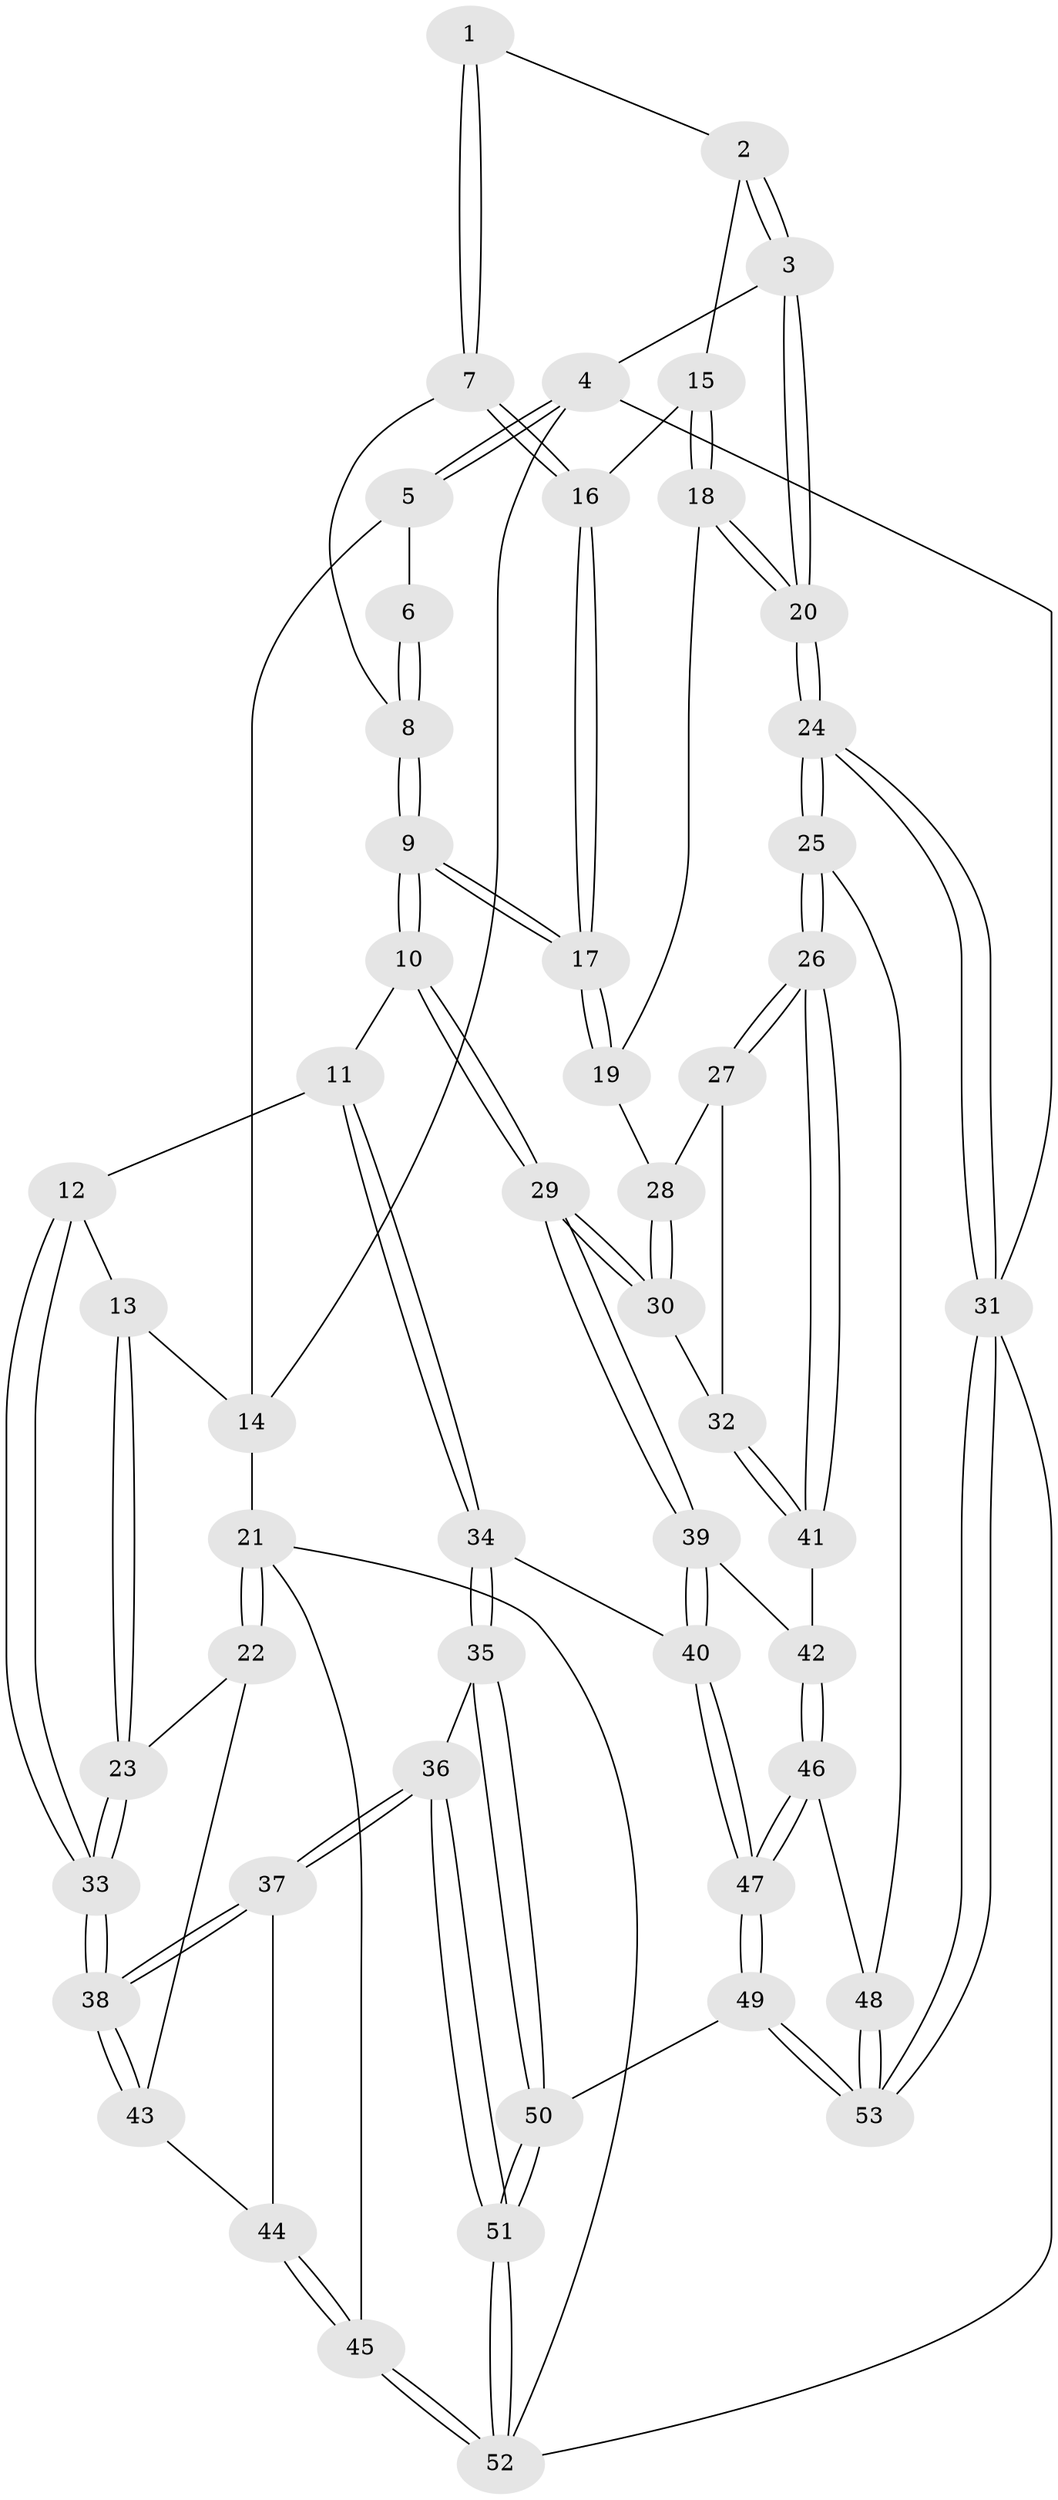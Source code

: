 // Generated by graph-tools (version 1.1) at 2025/17/03/09/25 04:17:01]
// undirected, 53 vertices, 129 edges
graph export_dot {
graph [start="1"]
  node [color=gray90,style=filled];
  1 [pos="+0.6313585868686644+0.12627718168371024"];
  2 [pos="+0.8492645038090876+0.21622399702558356"];
  3 [pos="+1+0"];
  4 [pos="+1+0"];
  5 [pos="+0.4990616086073252+0.0031598507953955394"];
  6 [pos="+0.5030768045845168+0.009070596399930774"];
  7 [pos="+0.7278719554605362+0.28172464530217256"];
  8 [pos="+0.6055372266517504+0.32575871313133037"];
  9 [pos="+0.589759051131163+0.4421378583846836"];
  10 [pos="+0.5741358415940512+0.4663119018533723"];
  11 [pos="+0.4669104603924799+0.4561449374041529"];
  12 [pos="+0.4324715981028547+0.4419688403149501"];
  13 [pos="+0.2538579933396443+0.18317854130124897"];
  14 [pos="+0.3619939522345026+0"];
  15 [pos="+0.7827508328939821+0.3098144645517686"];
  16 [pos="+0.7812669016269073+0.3096722983319267"];
  17 [pos="+0.6160701181675675+0.4306318657347227"];
  18 [pos="+0.8197168765920025+0.38029952040359505"];
  19 [pos="+0.8076025259738331+0.41336349204155204"];
  20 [pos="+1+0.3885243454865801"];
  21 [pos="+0+0.3315948790540804"];
  22 [pos="+0+0.32821447549294114"];
  23 [pos="+0.013289831483051752+0.31950024057751775"];
  24 [pos="+1+0.6066428309205948"];
  25 [pos="+0.9156116299082732+0.6230635859858438"];
  26 [pos="+0.9103121626160054+0.6193235476651879"];
  27 [pos="+0.8207867948885323+0.4860350557270231"];
  28 [pos="+0.8073964400118566+0.4214245947193285"];
  29 [pos="+0.5822479672827482+0.47801973954396887"];
  30 [pos="+0.6508657617637165+0.5177192834258256"];
  31 [pos="+1+1"];
  32 [pos="+0.6608051755884135+0.5258708150509664"];
  33 [pos="+0.28032078411770356+0.6134377295832687"];
  34 [pos="+0.44825312441890686+0.6676622214876193"];
  35 [pos="+0.35022151510142485+0.7140297132973942"];
  36 [pos="+0.2867486383588359+0.6779573996136062"];
  37 [pos="+0.2823720279236194+0.6665468495749465"];
  38 [pos="+0.2801027514420093+0.6428147378199536"];
  39 [pos="+0.5605043335703063+0.6482508272228585"];
  40 [pos="+0.5325143644206853+0.6830098786281688"];
  41 [pos="+0.6972411209933331+0.5758548497625188"];
  42 [pos="+0.677217001991319+0.675713518047632"];
  43 [pos="+0.09365637266579883+0.599178397554018"];
  44 [pos="+0.10430664627513385+0.6629422204357385"];
  45 [pos="+0+1"];
  46 [pos="+0.6945225753732992+0.717926019977065"];
  47 [pos="+0.5864025443015521+0.8631986981387866"];
  48 [pos="+0.8236046377341951+0.7222545514928487"];
  49 [pos="+0.554531449119921+1"];
  50 [pos="+0.48634517769278446+1"];
  51 [pos="+0+1"];
  52 [pos="+0+1"];
  53 [pos="+0.8041783101797197+1"];
  1 -- 2;
  1 -- 7;
  1 -- 7;
  2 -- 3;
  2 -- 3;
  2 -- 15;
  3 -- 4;
  3 -- 20;
  3 -- 20;
  4 -- 5;
  4 -- 5;
  4 -- 14;
  4 -- 31;
  5 -- 6;
  5 -- 14;
  6 -- 8;
  6 -- 8;
  7 -- 8;
  7 -- 16;
  7 -- 16;
  8 -- 9;
  8 -- 9;
  9 -- 10;
  9 -- 10;
  9 -- 17;
  9 -- 17;
  10 -- 11;
  10 -- 29;
  10 -- 29;
  11 -- 12;
  11 -- 34;
  11 -- 34;
  12 -- 13;
  12 -- 33;
  12 -- 33;
  13 -- 14;
  13 -- 23;
  13 -- 23;
  14 -- 21;
  15 -- 16;
  15 -- 18;
  15 -- 18;
  16 -- 17;
  16 -- 17;
  17 -- 19;
  17 -- 19;
  18 -- 19;
  18 -- 20;
  18 -- 20;
  19 -- 28;
  20 -- 24;
  20 -- 24;
  21 -- 22;
  21 -- 22;
  21 -- 45;
  21 -- 52;
  22 -- 23;
  22 -- 43;
  23 -- 33;
  23 -- 33;
  24 -- 25;
  24 -- 25;
  24 -- 31;
  24 -- 31;
  25 -- 26;
  25 -- 26;
  25 -- 48;
  26 -- 27;
  26 -- 27;
  26 -- 41;
  26 -- 41;
  27 -- 28;
  27 -- 32;
  28 -- 30;
  28 -- 30;
  29 -- 30;
  29 -- 30;
  29 -- 39;
  29 -- 39;
  30 -- 32;
  31 -- 53;
  31 -- 53;
  31 -- 52;
  32 -- 41;
  32 -- 41;
  33 -- 38;
  33 -- 38;
  34 -- 35;
  34 -- 35;
  34 -- 40;
  35 -- 36;
  35 -- 50;
  35 -- 50;
  36 -- 37;
  36 -- 37;
  36 -- 51;
  36 -- 51;
  37 -- 38;
  37 -- 38;
  37 -- 44;
  38 -- 43;
  38 -- 43;
  39 -- 40;
  39 -- 40;
  39 -- 42;
  40 -- 47;
  40 -- 47;
  41 -- 42;
  42 -- 46;
  42 -- 46;
  43 -- 44;
  44 -- 45;
  44 -- 45;
  45 -- 52;
  45 -- 52;
  46 -- 47;
  46 -- 47;
  46 -- 48;
  47 -- 49;
  47 -- 49;
  48 -- 53;
  48 -- 53;
  49 -- 50;
  49 -- 53;
  49 -- 53;
  50 -- 51;
  50 -- 51;
  51 -- 52;
  51 -- 52;
}
